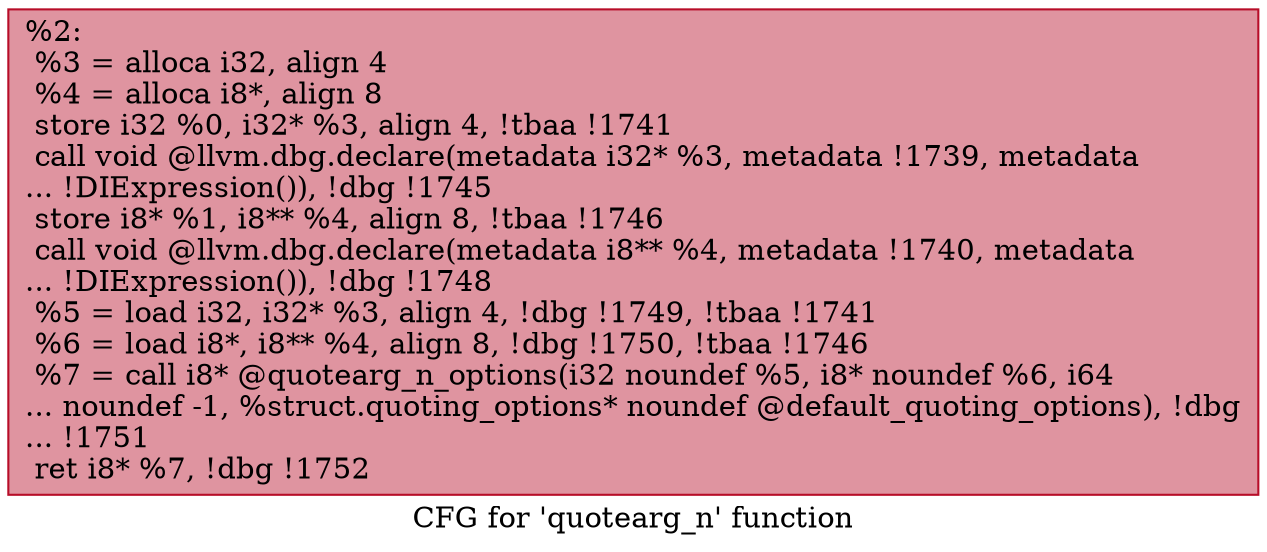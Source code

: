digraph "CFG for 'quotearg_n' function" {
	label="CFG for 'quotearg_n' function";

	Node0x1ace970 [shape=record,color="#b70d28ff", style=filled, fillcolor="#b70d2870",label="{%2:\l  %3 = alloca i32, align 4\l  %4 = alloca i8*, align 8\l  store i32 %0, i32* %3, align 4, !tbaa !1741\l  call void @llvm.dbg.declare(metadata i32* %3, metadata !1739, metadata\l... !DIExpression()), !dbg !1745\l  store i8* %1, i8** %4, align 8, !tbaa !1746\l  call void @llvm.dbg.declare(metadata i8** %4, metadata !1740, metadata\l... !DIExpression()), !dbg !1748\l  %5 = load i32, i32* %3, align 4, !dbg !1749, !tbaa !1741\l  %6 = load i8*, i8** %4, align 8, !dbg !1750, !tbaa !1746\l  %7 = call i8* @quotearg_n_options(i32 noundef %5, i8* noundef %6, i64\l... noundef -1, %struct.quoting_options* noundef @default_quoting_options), !dbg\l... !1751\l  ret i8* %7, !dbg !1752\l}"];
}
